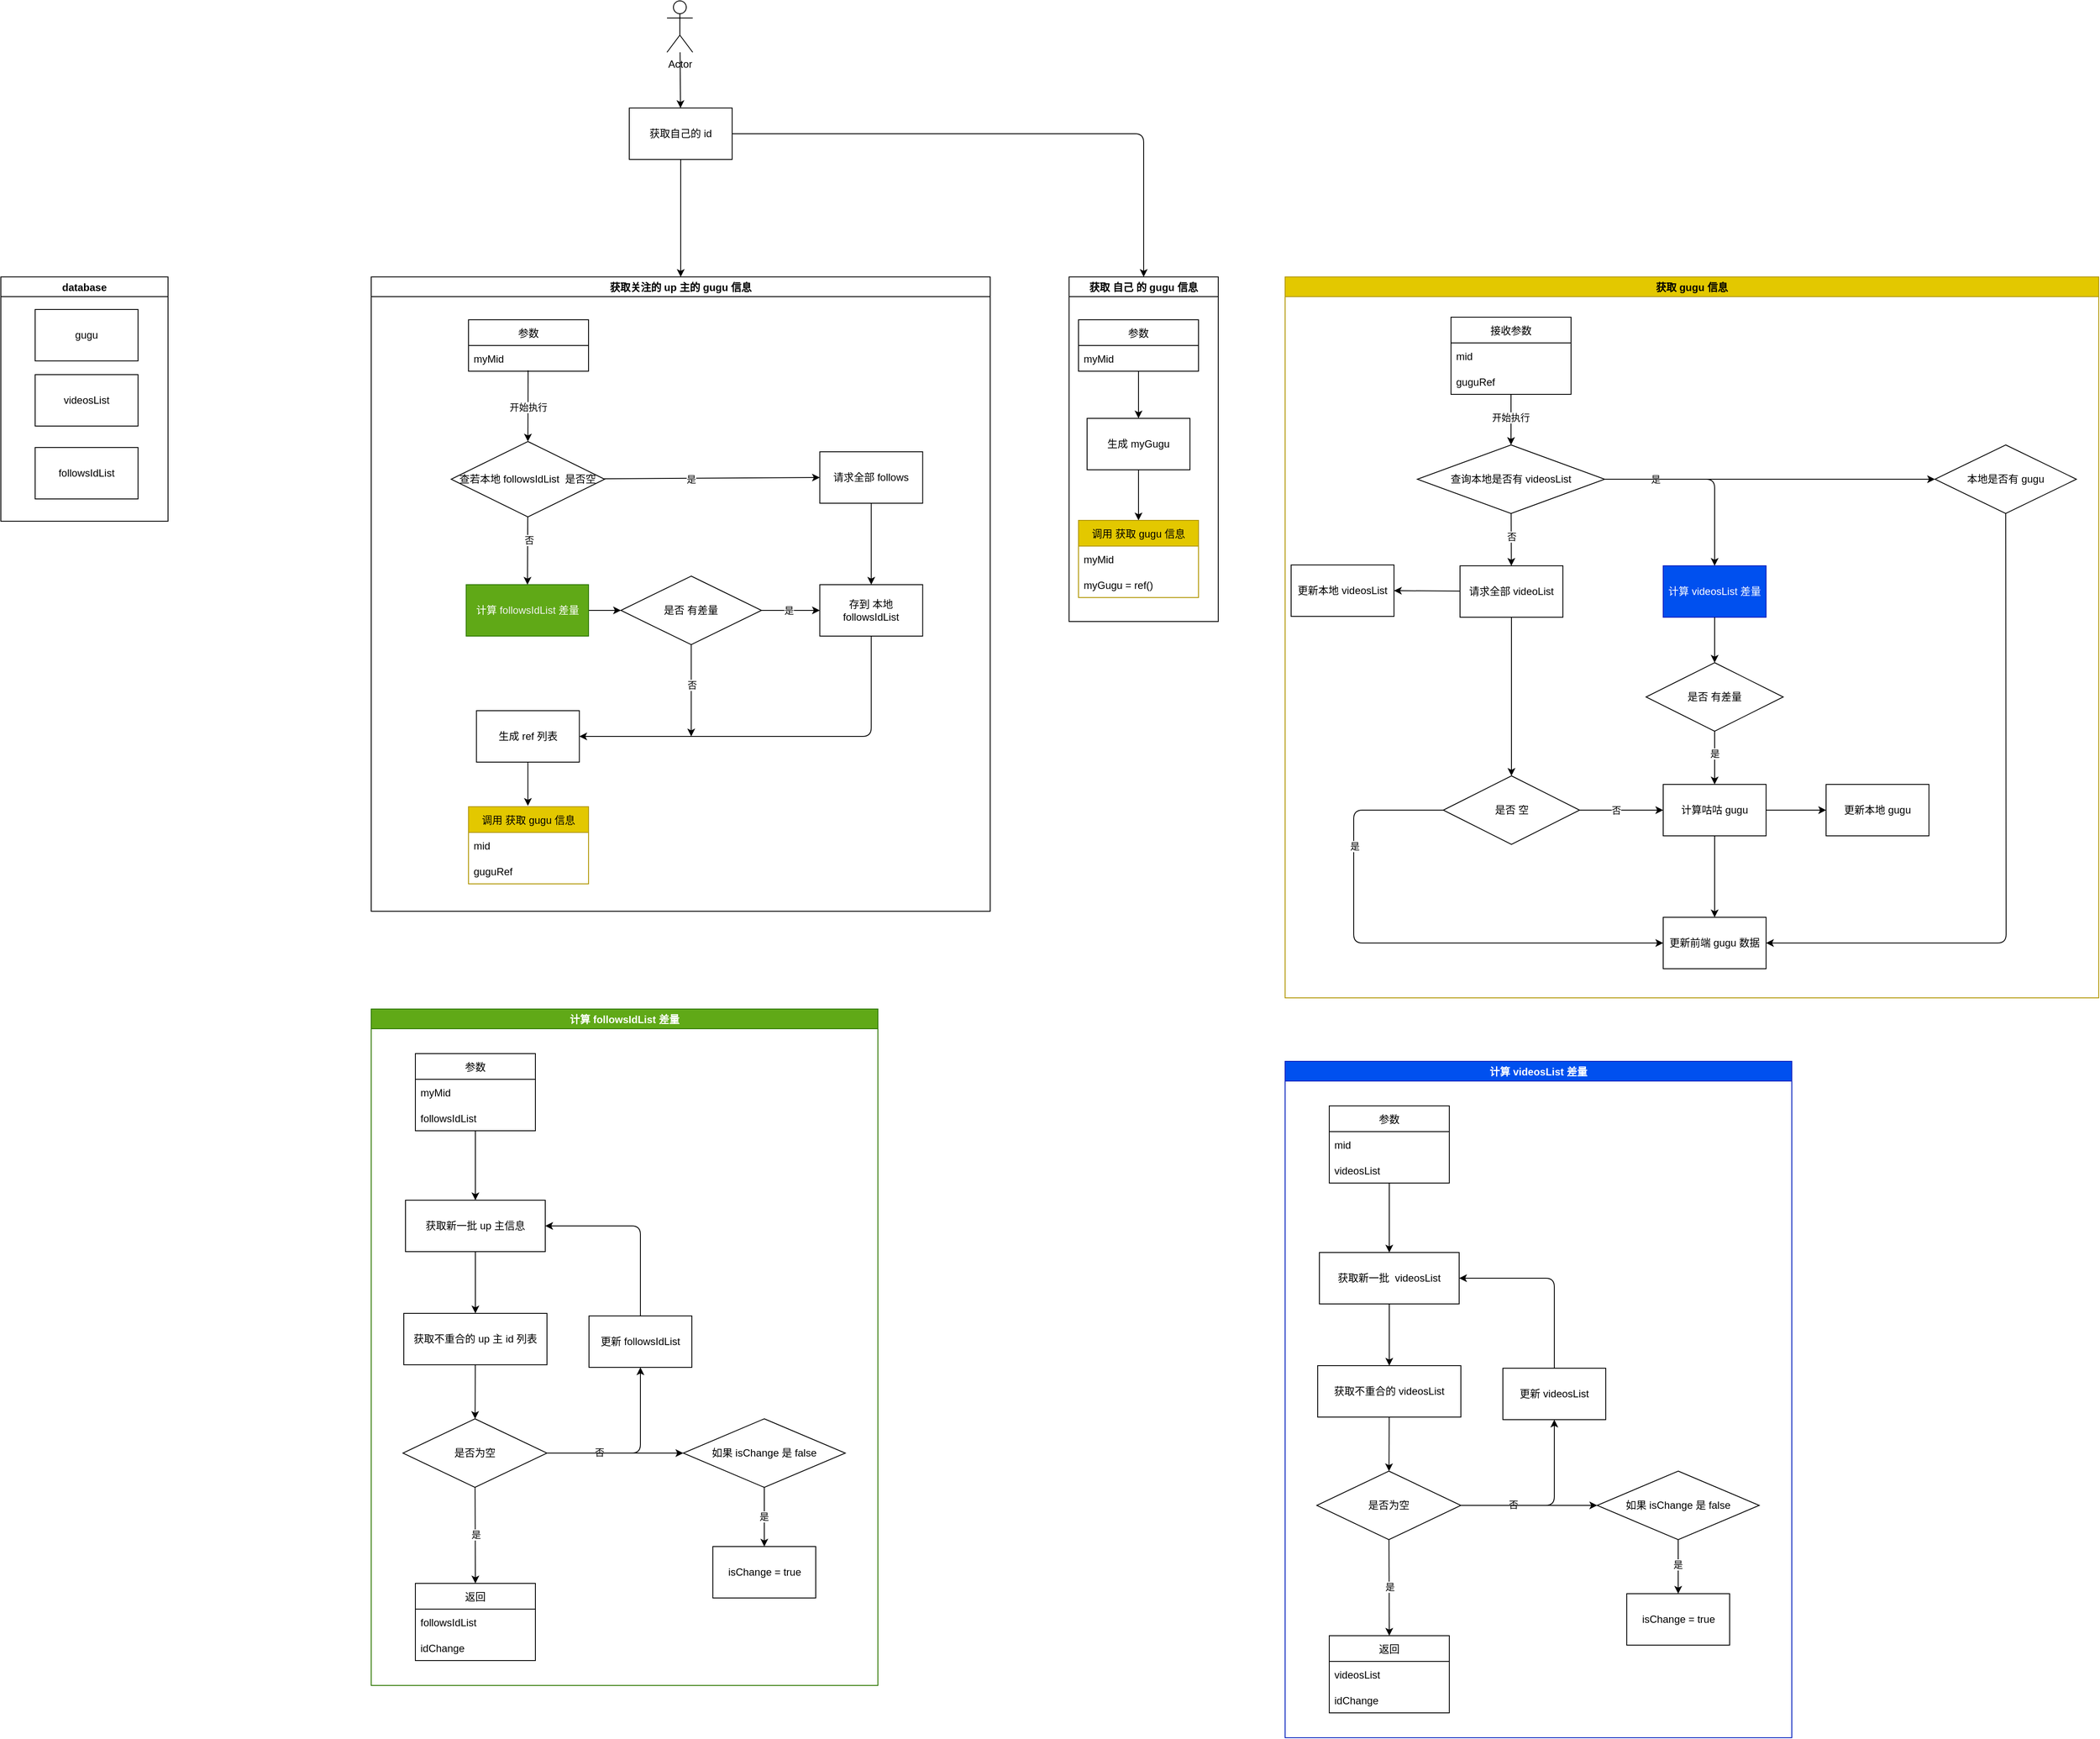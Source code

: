 <mxfile>
    <diagram id="uoOaNix7MGn-KlGbG-9v" name="第 1 页">
        <mxGraphModel dx="2384" dy="1744" grid="0" gridSize="10" guides="1" tooltips="1" connect="1" arrows="1" fold="1" page="0" pageScale="1" pageWidth="827" pageHeight="1169" math="0" shadow="0">
            <root>
                <mxCell id="0"/>
                <mxCell id="1" parent="0"/>
                <mxCell id="77" value="获取关注的 up 主的 gugu 信息" style="swimlane;" parent="1" vertex="1">
                    <mxGeometry x="237" y="-125" width="722" height="740" as="geometry"/>
                </mxCell>
                <mxCell id="117" value="参数" style="swimlane;fontStyle=0;childLayout=stackLayout;horizontal=1;startSize=30;horizontalStack=0;resizeParent=1;resizeParentMax=0;resizeLast=0;collapsible=1;marginBottom=0;" parent="77" vertex="1">
                    <mxGeometry x="113.5" y="50" width="140" height="60" as="geometry"/>
                </mxCell>
                <mxCell id="118" value="myMid" style="text;strokeColor=none;fillColor=none;align=left;verticalAlign=middle;spacingLeft=4;spacingRight=4;overflow=hidden;points=[[0,0.5],[1,0.5]];portConstraint=eastwest;rotatable=0;" parent="117" vertex="1">
                    <mxGeometry y="30" width="140" height="30" as="geometry"/>
                </mxCell>
                <mxCell id="15" value="查若本地 followsIdList&amp;nbsp; 是否空" style="rhombus;whiteSpace=wrap;html=1;" parent="77" vertex="1">
                    <mxGeometry x="93.25" y="192" width="179" height="88" as="geometry"/>
                </mxCell>
                <mxCell id="17" value="请求全部 follows" style="rounded=0;whiteSpace=wrap;html=1;" parent="77" vertex="1">
                    <mxGeometry x="523.25" y="204" width="120" height="60" as="geometry"/>
                </mxCell>
                <mxCell id="18" style="edgeStyle=none;html=1;entryX=0;entryY=0.5;entryDx=0;entryDy=0;" parent="77" source="15" target="17" edge="1">
                    <mxGeometry relative="1" as="geometry"/>
                </mxCell>
                <mxCell id="21" value="是" style="edgeLabel;html=1;align=center;verticalAlign=middle;resizable=0;points=[];" parent="18" vertex="1" connectable="0">
                    <mxGeometry x="-0.469" y="-1" relative="1" as="geometry">
                        <mxPoint x="35" as="offset"/>
                    </mxGeometry>
                </mxCell>
                <mxCell id="19" value="存到 本地 followsIdList" style="whiteSpace=wrap;html=1;" parent="77" vertex="1">
                    <mxGeometry x="523.25" y="359" width="120" height="60" as="geometry"/>
                </mxCell>
                <mxCell id="20" style="edgeStyle=none;html=1;entryX=0.5;entryY=0;entryDx=0;entryDy=0;" parent="77" source="17" target="19" edge="1">
                    <mxGeometry relative="1" as="geometry"/>
                </mxCell>
                <mxCell id="151" value="" style="edgeStyle=none;html=1;" edge="1" parent="77" source="22" target="61">
                    <mxGeometry relative="1" as="geometry"/>
                </mxCell>
                <mxCell id="22" value="计算&amp;nbsp;&lt;span style=&quot;color: rgb(240 , 240 , 240)&quot;&gt;followsIdList&lt;/span&gt;&amp;nbsp;差量" style="whiteSpace=wrap;html=1;fillColor=#60a917;fontColor=#ffffff;strokeColor=#2D7600;" parent="77" vertex="1">
                    <mxGeometry x="110.75" y="359" width="142.75" height="60" as="geometry"/>
                </mxCell>
                <mxCell id="26" value="" style="edgeStyle=none;html=1;" parent="77" source="15" target="22" edge="1">
                    <mxGeometry relative="1" as="geometry"/>
                </mxCell>
                <mxCell id="27" value="否" style="edgeLabel;html=1;align=center;verticalAlign=middle;resizable=0;points=[];" parent="26" vertex="1" connectable="0">
                    <mxGeometry x="-0.326" y="1" relative="1" as="geometry">
                        <mxPoint as="offset"/>
                    </mxGeometry>
                </mxCell>
                <mxCell id="114" style="edgeStyle=none;html=1;entryX=0.5;entryY=0;entryDx=0;entryDy=0;" parent="77" source="28" edge="1">
                    <mxGeometry relative="1" as="geometry">
                        <mxPoint x="182.75" y="617" as="targetPoint"/>
                    </mxGeometry>
                </mxCell>
                <mxCell id="28" value="生成 ref 列表" style="whiteSpace=wrap;html=1;" parent="77" vertex="1">
                    <mxGeometry x="122.75" y="506" width="120" height="60" as="geometry"/>
                </mxCell>
                <mxCell id="30" style="edgeStyle=none;html=1;entryX=1;entryY=0.5;entryDx=0;entryDy=0;" parent="77" source="19" target="28" edge="1">
                    <mxGeometry relative="1" as="geometry">
                        <mxPoint x="182.75" y="460" as="targetPoint"/>
                        <Array as="points">
                            <mxPoint x="583.25" y="536"/>
                        </Array>
                    </mxGeometry>
                </mxCell>
                <mxCell id="65" style="edgeStyle=none;html=1;entryX=0;entryY=0.5;entryDx=0;entryDy=0;" parent="77" source="61" target="19" edge="1">
                    <mxGeometry relative="1" as="geometry"/>
                </mxCell>
                <mxCell id="66" value="是" style="edgeLabel;html=1;align=center;verticalAlign=middle;resizable=0;points=[];" parent="65" vertex="1" connectable="0">
                    <mxGeometry x="0.194" relative="1" as="geometry">
                        <mxPoint x="-9" as="offset"/>
                    </mxGeometry>
                </mxCell>
                <mxCell id="68" style="edgeStyle=none;html=1;" parent="77" source="61" edge="1">
                    <mxGeometry relative="1" as="geometry">
                        <mxPoint x="373.25" y="536" as="targetPoint"/>
                    </mxGeometry>
                </mxCell>
                <mxCell id="69" value="否" style="edgeLabel;html=1;align=center;verticalAlign=middle;resizable=0;points=[];" parent="68" vertex="1" connectable="0">
                    <mxGeometry x="0.128" y="-1" relative="1" as="geometry">
                        <mxPoint x="1" y="-14" as="offset"/>
                    </mxGeometry>
                </mxCell>
                <mxCell id="61" value="是否 有差量" style="rhombus;whiteSpace=wrap;html=1;" parent="77" vertex="1">
                    <mxGeometry x="291.25" y="349" width="164" height="80" as="geometry"/>
                </mxCell>
                <mxCell id="121" value="" style="edgeStyle=none;html=1;entryX=0.5;entryY=0;entryDx=0;entryDy=0;" parent="77" target="15" edge="1">
                    <mxGeometry relative="1" as="geometry">
                        <mxPoint x="183" y="109" as="sourcePoint"/>
                        <mxPoint x="182.569" y="142.137" as="targetPoint"/>
                    </mxGeometry>
                </mxCell>
                <mxCell id="123" value="开始执行" style="edgeLabel;html=1;align=center;verticalAlign=middle;resizable=0;points=[];" parent="121" vertex="1" connectable="0">
                    <mxGeometry x="0.228" relative="1" as="geometry">
                        <mxPoint y="-8" as="offset"/>
                    </mxGeometry>
                </mxCell>
                <mxCell id="124" value="调用 获取 gugu 信息" style="swimlane;fontStyle=0;childLayout=stackLayout;horizontal=1;startSize=30;horizontalStack=0;resizeParent=1;resizeParentMax=0;resizeLast=0;collapsible=1;marginBottom=0;fillColor=#e3c800;fontColor=#000000;strokeColor=#B09500;" parent="77" vertex="1">
                    <mxGeometry x="113.5" y="618" width="140" height="90" as="geometry"/>
                </mxCell>
                <mxCell id="125" value="mid" style="text;strokeColor=none;fillColor=none;align=left;verticalAlign=middle;spacingLeft=4;spacingRight=4;overflow=hidden;points=[[0,0.5],[1,0.5]];portConstraint=eastwest;rotatable=0;" parent="124" vertex="1">
                    <mxGeometry y="30" width="140" height="30" as="geometry"/>
                </mxCell>
                <mxCell id="126" value="guguRef" style="text;strokeColor=none;fillColor=none;align=left;verticalAlign=middle;spacingLeft=4;spacingRight=4;overflow=hidden;points=[[0,0.5],[1,0.5]];portConstraint=eastwest;rotatable=0;" parent="124" vertex="1">
                    <mxGeometry y="60" width="140" height="30" as="geometry"/>
                </mxCell>
                <mxCell id="3" value="database" style="swimlane;" parent="1" vertex="1">
                    <mxGeometry x="-195" y="-125" width="195" height="285" as="geometry"/>
                </mxCell>
                <mxCell id="4" value="gugu" style="whiteSpace=wrap;html=1;" parent="3" vertex="1">
                    <mxGeometry x="40" y="38" width="120" height="60" as="geometry"/>
                </mxCell>
                <mxCell id="5" value="videosList" style="whiteSpace=wrap;html=1;" parent="3" vertex="1">
                    <mxGeometry x="40" y="114" width="120" height="60" as="geometry"/>
                </mxCell>
                <mxCell id="6" value="followsIdList" style="whiteSpace=wrap;html=1;" parent="3" vertex="1">
                    <mxGeometry x="40" y="199" width="120" height="60" as="geometry"/>
                </mxCell>
                <mxCell id="83" value="获取 gugu 信息" style="swimlane;fillColor=#e3c800;fontColor=#000000;strokeColor=#B09500;" parent="1" vertex="1">
                    <mxGeometry x="1303" y="-125" width="949" height="841" as="geometry"/>
                </mxCell>
                <mxCell id="84" value="本地是否有 gugu" style="rhombus;whiteSpace=wrap;html=1;" parent="83" vertex="1">
                    <mxGeometry x="758" y="196" width="165" height="80" as="geometry"/>
                </mxCell>
                <mxCell id="85" value="" style="edgeStyle=none;html=1;entryX=0;entryY=0.5;entryDx=0;entryDy=0;" parent="83" source="89" target="84" edge="1">
                    <mxGeometry relative="1" as="geometry">
                        <mxPoint x="425.5" y="235" as="targetPoint"/>
                    </mxGeometry>
                </mxCell>
                <mxCell id="86" value="是" style="edgeLabel;html=1;align=center;verticalAlign=middle;resizable=0;points=[];" parent="85" vertex="1" connectable="0">
                    <mxGeometry x="-0.189" relative="1" as="geometry">
                        <mxPoint x="-97" as="offset"/>
                    </mxGeometry>
                </mxCell>
                <mxCell id="89" value="查询本地是否有 videosList" style="rhombus;whiteSpace=wrap;html=1;" parent="83" vertex="1">
                    <mxGeometry x="154.25" y="196" width="218.5" height="80" as="geometry"/>
                </mxCell>
                <mxCell id="90" style="edgeStyle=none;html=1;entryX=1;entryY=0.5;entryDx=0;entryDy=0;" parent="83" source="84" target="102" edge="1">
                    <mxGeometry relative="1" as="geometry">
                        <Array as="points">
                            <mxPoint x="841" y="777"/>
                        </Array>
                    </mxGeometry>
                </mxCell>
                <mxCell id="157" value="" style="edgeStyle=none;html=1;" edge="1" parent="83" source="93" target="156">
                    <mxGeometry relative="1" as="geometry"/>
                </mxCell>
                <mxCell id="93" value="请求全部 videoList" style="whiteSpace=wrap;html=1;" parent="83" vertex="1">
                    <mxGeometry x="204" y="337" width="120" height="60" as="geometry"/>
                </mxCell>
                <mxCell id="87" value="" style="edgeStyle=none;html=1;" parent="83" source="89" target="93" edge="1">
                    <mxGeometry relative="1" as="geometry"/>
                </mxCell>
                <mxCell id="199" value="否" style="edgeLabel;html=1;align=center;verticalAlign=middle;resizable=0;points=[];" vertex="1" connectable="0" parent="87">
                    <mxGeometry x="0.32" y="-1" relative="1" as="geometry">
                        <mxPoint x="1" y="-14" as="offset"/>
                    </mxGeometry>
                </mxCell>
                <mxCell id="95" value="计算 videosList 差量" style="whiteSpace=wrap;html=1;fillColor=#0050ef;fontColor=#ffffff;strokeColor=#001DBC;" parent="83" vertex="1">
                    <mxGeometry x="441" y="337" width="120" height="60" as="geometry"/>
                </mxCell>
                <mxCell id="88" style="edgeStyle=none;html=1;entryX=0.5;entryY=0;entryDx=0;entryDy=0;" parent="83" source="89" target="95" edge="1">
                    <mxGeometry relative="1" as="geometry">
                        <Array as="points">
                            <mxPoint x="501" y="236"/>
                        </Array>
                    </mxGeometry>
                </mxCell>
                <mxCell id="98" value="是否 有差量" style="rhombus;whiteSpace=wrap;html=1;" parent="83" vertex="1">
                    <mxGeometry x="421" y="450" width="160" height="80" as="geometry"/>
                </mxCell>
                <mxCell id="94" style="edgeStyle=none;html=1;entryX=0.5;entryY=0;entryDx=0;entryDy=0;" parent="83" source="95" target="98" edge="1">
                    <mxGeometry relative="1" as="geometry"/>
                </mxCell>
                <mxCell id="101" value="计算咕咕 gugu" style="whiteSpace=wrap;html=1;" parent="83" vertex="1">
                    <mxGeometry x="441" y="592" width="120" height="60" as="geometry"/>
                </mxCell>
                <mxCell id="96" style="edgeStyle=none;html=1;entryX=0.5;entryY=0;entryDx=0;entryDy=0;" parent="83" source="98" target="101" edge="1">
                    <mxGeometry relative="1" as="geometry"/>
                </mxCell>
                <mxCell id="97" value="是" style="edgeLabel;html=1;align=center;verticalAlign=middle;resizable=0;points=[];" parent="96" vertex="1" connectable="0">
                    <mxGeometry x="0.401" relative="1" as="geometry">
                        <mxPoint y="-18" as="offset"/>
                    </mxGeometry>
                </mxCell>
                <mxCell id="102" value="更新前端 gugu 数据" style="whiteSpace=wrap;html=1;shadow=0;rounded=0;glass=0;sketch=0;strokeWidth=1;" parent="83" vertex="1">
                    <mxGeometry x="441" y="747" width="120" height="60" as="geometry"/>
                </mxCell>
                <mxCell id="99" style="edgeStyle=none;html=1;entryX=0.5;entryY=0;entryDx=0;entryDy=0;" parent="83" source="101" target="102" edge="1">
                    <mxGeometry relative="1" as="geometry"/>
                </mxCell>
                <mxCell id="103" value="更新本地 videosList" style="whiteSpace=wrap;html=1;" parent="83" vertex="1">
                    <mxGeometry x="7" y="336" width="120" height="60" as="geometry"/>
                </mxCell>
                <mxCell id="92" style="edgeStyle=none;html=1;entryX=1;entryY=0.5;entryDx=0;entryDy=0;" parent="83" source="93" target="103" edge="1">
                    <mxGeometry relative="1" as="geometry"/>
                </mxCell>
                <mxCell id="104" value="更新本地 gugu" style="whiteSpace=wrap;html=1;" parent="83" vertex="1">
                    <mxGeometry x="631" y="592" width="120" height="60" as="geometry"/>
                </mxCell>
                <mxCell id="100" style="edgeStyle=none;html=1;entryX=0;entryY=0.5;entryDx=0;entryDy=0;" parent="83" source="101" target="104" edge="1">
                    <mxGeometry relative="1" as="geometry"/>
                </mxCell>
                <mxCell id="113" style="edgeStyle=none;html=1;entryX=0.5;entryY=0;entryDx=0;entryDy=0;" parent="83" source="108" target="89" edge="1">
                    <mxGeometry relative="1" as="geometry"/>
                </mxCell>
                <mxCell id="128" value="开始执行" style="edgeLabel;html=1;align=center;verticalAlign=middle;resizable=0;points=[];" parent="113" vertex="1" connectable="0">
                    <mxGeometry x="0.155" y="-1" relative="1" as="geometry">
                        <mxPoint y="-7" as="offset"/>
                    </mxGeometry>
                </mxCell>
                <mxCell id="108" value="接收参数" style="swimlane;fontStyle=0;childLayout=stackLayout;horizontal=1;startSize=30;horizontalStack=0;resizeParent=1;resizeParentMax=0;resizeLast=0;collapsible=1;marginBottom=0;" parent="83" vertex="1">
                    <mxGeometry x="193.5" y="47" width="140" height="90" as="geometry"/>
                </mxCell>
                <mxCell id="109" value="mid" style="text;strokeColor=none;fillColor=none;align=left;verticalAlign=middle;spacingLeft=4;spacingRight=4;overflow=hidden;points=[[0,0.5],[1,0.5]];portConstraint=eastwest;rotatable=0;" parent="108" vertex="1">
                    <mxGeometry y="30" width="140" height="30" as="geometry"/>
                </mxCell>
                <mxCell id="110" value="guguRef" style="text;strokeColor=none;fillColor=none;align=left;verticalAlign=middle;spacingLeft=4;spacingRight=4;overflow=hidden;points=[[0,0.5],[1,0.5]];portConstraint=eastwest;rotatable=0;" parent="108" vertex="1">
                    <mxGeometry y="60" width="140" height="30" as="geometry"/>
                </mxCell>
                <mxCell id="161" style="edgeStyle=none;html=1;entryX=0;entryY=0.5;entryDx=0;entryDy=0;exitX=0;exitY=0.5;exitDx=0;exitDy=0;" edge="1" parent="83" source="156" target="102">
                    <mxGeometry relative="1" as="geometry">
                        <Array as="points">
                            <mxPoint x="80" y="622"/>
                            <mxPoint x="80" y="777"/>
                        </Array>
                    </mxGeometry>
                </mxCell>
                <mxCell id="162" value="是" style="edgeLabel;html=1;align=center;verticalAlign=middle;resizable=0;points=[];" vertex="1" connectable="0" parent="161">
                    <mxGeometry x="-0.528" y="1" relative="1" as="geometry">
                        <mxPoint as="offset"/>
                    </mxGeometry>
                </mxCell>
                <mxCell id="197" value="" style="edgeStyle=none;html=1;" edge="1" parent="83" source="156" target="101">
                    <mxGeometry relative="1" as="geometry"/>
                </mxCell>
                <mxCell id="198" value="否" style="edgeLabel;html=1;align=center;verticalAlign=middle;resizable=0;points=[];" vertex="1" connectable="0" parent="197">
                    <mxGeometry x="0.251" y="-1" relative="1" as="geometry">
                        <mxPoint x="-19" y="-1" as="offset"/>
                    </mxGeometry>
                </mxCell>
                <mxCell id="156" value="是否 空" style="rhombus;whiteSpace=wrap;html=1;" vertex="1" parent="83">
                    <mxGeometry x="184.5" y="582" width="159" height="80" as="geometry"/>
                </mxCell>
                <mxCell id="145" style="edgeStyle=none;html=1;entryX=0.5;entryY=0;entryDx=0;entryDy=0;" parent="1" source="116" target="77" edge="1">
                    <mxGeometry relative="1" as="geometry"/>
                </mxCell>
                <mxCell id="146" style="edgeStyle=none;html=1;entryX=0.5;entryY=0;entryDx=0;entryDy=0;" parent="1" source="116" target="129" edge="1">
                    <mxGeometry relative="1" as="geometry">
                        <Array as="points">
                            <mxPoint x="1138" y="-292"/>
                        </Array>
                    </mxGeometry>
                </mxCell>
                <mxCell id="116" value="获取自己的 id" style="rounded=0;whiteSpace=wrap;html=1;" parent="1" vertex="1">
                    <mxGeometry x="538" y="-322" width="120" height="60" as="geometry"/>
                </mxCell>
                <mxCell id="129" value="获取 自己 的 gugu 信息" style="swimlane;" parent="1" vertex="1">
                    <mxGeometry x="1051" y="-125" width="174" height="402" as="geometry"/>
                </mxCell>
                <mxCell id="133" value="" style="edgeStyle=none;html=1;" parent="129" source="130" target="132" edge="1">
                    <mxGeometry relative="1" as="geometry"/>
                </mxCell>
                <mxCell id="130" value="参数" style="swimlane;fontStyle=0;childLayout=stackLayout;horizontal=1;startSize=30;horizontalStack=0;resizeParent=1;resizeParentMax=0;resizeLast=0;collapsible=1;marginBottom=0;" parent="129" vertex="1">
                    <mxGeometry x="11" y="50" width="140" height="60" as="geometry"/>
                </mxCell>
                <mxCell id="131" value="myMid" style="text;strokeColor=none;fillColor=none;align=left;verticalAlign=middle;spacingLeft=4;spacingRight=4;overflow=hidden;points=[[0,0.5],[1,0.5]];portConstraint=eastwest;rotatable=0;" parent="130" vertex="1">
                    <mxGeometry y="30" width="140" height="30" as="geometry"/>
                </mxCell>
                <mxCell id="141" style="edgeStyle=none;html=1;entryX=0.5;entryY=0;entryDx=0;entryDy=0;" parent="129" source="132" target="136" edge="1">
                    <mxGeometry relative="1" as="geometry"/>
                </mxCell>
                <mxCell id="132" value="生成 myGugu" style="whiteSpace=wrap;html=1;fontStyle=0;startSize=30;" parent="129" vertex="1">
                    <mxGeometry x="21" y="165" width="120" height="60" as="geometry"/>
                </mxCell>
                <mxCell id="136" value="调用 获取 gugu 信息" style="swimlane;fontStyle=0;childLayout=stackLayout;horizontal=1;startSize=30;horizontalStack=0;resizeParent=1;resizeParentMax=0;resizeLast=0;collapsible=1;marginBottom=0;fillColor=#e3c800;fontColor=#000000;strokeColor=#B09500;" parent="129" vertex="1">
                    <mxGeometry x="11" y="284" width="140" height="90" as="geometry"/>
                </mxCell>
                <mxCell id="137" value="myMid" style="text;strokeColor=none;fillColor=none;align=left;verticalAlign=middle;spacingLeft=4;spacingRight=4;overflow=hidden;points=[[0,0.5],[1,0.5]];portConstraint=eastwest;rotatable=0;" parent="136" vertex="1">
                    <mxGeometry y="30" width="140" height="30" as="geometry"/>
                </mxCell>
                <mxCell id="138" value="myGugu = ref()" style="text;strokeColor=none;fillColor=none;align=left;verticalAlign=middle;spacingLeft=4;spacingRight=4;overflow=hidden;points=[[0,0.5],[1,0.5]];portConstraint=eastwest;rotatable=0;" parent="136" vertex="1">
                    <mxGeometry y="60" width="140" height="30" as="geometry"/>
                </mxCell>
                <mxCell id="144" value="" style="edgeStyle=none;html=1;" parent="1" source="143" target="116" edge="1">
                    <mxGeometry relative="1" as="geometry"/>
                </mxCell>
                <mxCell id="143" value="Actor" style="shape=umlActor;verticalLabelPosition=bottom;verticalAlign=top;html=1;outlineConnect=0;" parent="1" vertex="1">
                    <mxGeometry x="582" y="-447" width="30" height="60" as="geometry"/>
                </mxCell>
                <mxCell id="193" value="计算 followsIdList 差量" style="swimlane;fillColor=#60a917;fontColor=#ffffff;strokeColor=#2D7600;" vertex="1" parent="1">
                    <mxGeometry x="237" y="729" width="591" height="789" as="geometry"/>
                </mxCell>
                <mxCell id="201" style="edgeStyle=none;html=1;entryX=0.5;entryY=0;entryDx=0;entryDy=0;" edge="1" parent="193" source="147" target="163">
                    <mxGeometry relative="1" as="geometry"/>
                </mxCell>
                <mxCell id="147" value="参数" style="swimlane;fontStyle=0;childLayout=stackLayout;horizontal=1;startSize=30;horizontalStack=0;resizeParent=1;resizeParentMax=0;resizeLast=0;collapsible=1;marginBottom=0;" vertex="1" parent="193">
                    <mxGeometry x="51.5" y="52" width="140" height="90" as="geometry"/>
                </mxCell>
                <mxCell id="148" value="myMid" style="text;strokeColor=none;fillColor=none;align=left;verticalAlign=middle;spacingLeft=4;spacingRight=4;overflow=hidden;points=[[0,0.5],[1,0.5]];portConstraint=eastwest;rotatable=0;" vertex="1" parent="147">
                    <mxGeometry y="30" width="140" height="30" as="geometry"/>
                </mxCell>
                <mxCell id="149" value="followsIdList" style="text;strokeColor=none;fillColor=none;align=left;verticalAlign=middle;spacingLeft=4;spacingRight=4;overflow=hidden;points=[[0,0.5],[1,0.5]];portConstraint=eastwest;rotatable=0;" vertex="1" parent="147">
                    <mxGeometry y="60" width="140" height="30" as="geometry"/>
                </mxCell>
                <mxCell id="163" value="获取新一批 up 主信息" style="rounded=0;whiteSpace=wrap;html=1;" vertex="1" parent="193">
                    <mxGeometry x="40" y="223" width="163" height="60" as="geometry"/>
                </mxCell>
                <mxCell id="169" value="&lt;span&gt;获取不重合的 up 主 id 列表&lt;/span&gt;" style="rounded=0;whiteSpace=wrap;html=1;" vertex="1" parent="193">
                    <mxGeometry x="38" y="355" width="167" height="60" as="geometry"/>
                </mxCell>
                <mxCell id="171" value="" style="edgeStyle=none;html=1;" edge="1" parent="193" source="163" target="169">
                    <mxGeometry relative="1" as="geometry"/>
                </mxCell>
                <mxCell id="205" style="edgeStyle=none;html=1;entryX=0.5;entryY=1;entryDx=0;entryDy=0;" edge="1" parent="193" source="172" target="174">
                    <mxGeometry relative="1" as="geometry">
                        <Array as="points">
                            <mxPoint x="314" y="518"/>
                        </Array>
                    </mxGeometry>
                </mxCell>
                <mxCell id="206" value="否" style="edgeLabel;html=1;align=center;verticalAlign=middle;resizable=0;points=[];" vertex="1" connectable="0" parent="205">
                    <mxGeometry x="-0.302" y="4" relative="1" as="geometry">
                        <mxPoint x="-12" y="3" as="offset"/>
                    </mxGeometry>
                </mxCell>
                <mxCell id="207" style="edgeStyle=none;html=1;entryX=0;entryY=0.5;entryDx=0;entryDy=0;" edge="1" parent="193" source="172" target="202">
                    <mxGeometry relative="1" as="geometry"/>
                </mxCell>
                <mxCell id="172" value="是否为空" style="rhombus;whiteSpace=wrap;html=1;" vertex="1" parent="193">
                    <mxGeometry x="37" y="478" width="168" height="80" as="geometry"/>
                </mxCell>
                <mxCell id="173" value="" style="edgeStyle=none;html=1;" edge="1" parent="193" source="169" target="172">
                    <mxGeometry relative="1" as="geometry"/>
                </mxCell>
                <mxCell id="188" style="edgeStyle=none;html=1;entryX=1;entryY=0.5;entryDx=0;entryDy=0;" edge="1" parent="193" source="174" target="163">
                    <mxGeometry relative="1" as="geometry">
                        <Array as="points">
                            <mxPoint x="314" y="253"/>
                        </Array>
                    </mxGeometry>
                </mxCell>
                <mxCell id="174" value="更新&amp;nbsp;&lt;span style=&quot;text-align: left&quot;&gt;followsIdList&lt;/span&gt;" style="whiteSpace=wrap;html=1;" vertex="1" parent="193">
                    <mxGeometry x="254" y="358" width="120" height="60" as="geometry"/>
                </mxCell>
                <mxCell id="178" value="返回" style="swimlane;fontStyle=0;childLayout=stackLayout;horizontal=1;startSize=30;horizontalStack=0;resizeParent=1;resizeParentMax=0;resizeLast=0;collapsible=1;marginBottom=0;strokeWidth=1;" vertex="1" parent="193">
                    <mxGeometry x="51.5" y="670" width="140" height="90" as="geometry"/>
                </mxCell>
                <mxCell id="179" value="followsIdList" style="text;strokeColor=none;fillColor=none;align=left;verticalAlign=middle;spacingLeft=4;spacingRight=4;overflow=hidden;points=[[0,0.5],[1,0.5]];portConstraint=eastwest;rotatable=0;" vertex="1" parent="178">
                    <mxGeometry y="30" width="140" height="30" as="geometry"/>
                </mxCell>
                <mxCell id="215" value="idChange" style="text;strokeColor=none;fillColor=none;align=left;verticalAlign=middle;spacingLeft=4;spacingRight=4;overflow=hidden;points=[[0,0.5],[1,0.5]];portConstraint=eastwest;rotatable=0;" vertex="1" parent="178">
                    <mxGeometry y="60" width="140" height="30" as="geometry"/>
                </mxCell>
                <mxCell id="190" style="edgeStyle=none;html=1;entryX=0.5;entryY=0;entryDx=0;entryDy=0;" edge="1" parent="193" source="172" target="178">
                    <mxGeometry relative="1" as="geometry"/>
                </mxCell>
                <mxCell id="191" value="是" style="edgeLabel;html=1;align=center;verticalAlign=middle;resizable=0;points=[];" vertex="1" connectable="0" parent="190">
                    <mxGeometry x="0.337" y="1" relative="1" as="geometry">
                        <mxPoint x="-1" y="-20" as="offset"/>
                    </mxGeometry>
                </mxCell>
                <mxCell id="202" value="如果 isChange 是 false" style="rhombus;whiteSpace=wrap;html=1;rounded=0;shadow=0;glass=0;sketch=0;strokeWidth=1;" vertex="1" parent="193">
                    <mxGeometry x="364" y="478" width="189" height="80" as="geometry"/>
                </mxCell>
                <mxCell id="208" value="isChange = true" style="whiteSpace=wrap;html=1;rounded=0;shadow=0;glass=0;sketch=0;strokeWidth=1;" vertex="1" parent="1">
                    <mxGeometry x="635.5" y="1356" width="120" height="60" as="geometry"/>
                </mxCell>
                <mxCell id="209" value="" style="edgeStyle=none;html=1;exitX=0.5;exitY=1;exitDx=0;exitDy=0;entryX=0.5;entryY=0;entryDx=0;entryDy=0;" edge="1" parent="1" source="202" target="208">
                    <mxGeometry relative="1" as="geometry">
                        <mxPoint x="695.5" y="1294" as="sourcePoint"/>
                        <mxPoint x="695.5" y="1334" as="targetPoint"/>
                    </mxGeometry>
                </mxCell>
                <mxCell id="210" value="是" style="edgeLabel;html=1;align=center;verticalAlign=middle;resizable=0;points=[];" vertex="1" connectable="0" parent="209">
                    <mxGeometry x="0.434" y="-1" relative="1" as="geometry">
                        <mxPoint y="-16" as="offset"/>
                    </mxGeometry>
                </mxCell>
                <mxCell id="217" value="计算 videosList 差量" style="swimlane;fillColor=#0050ef;fontColor=#ffffff;strokeColor=#001DBC;" vertex="1" parent="1">
                    <mxGeometry x="1303" y="790" width="591" height="789" as="geometry"/>
                </mxCell>
                <mxCell id="218" style="edgeStyle=none;html=1;entryX=0.5;entryY=0;entryDx=0;entryDy=0;" edge="1" parent="217" source="219" target="222">
                    <mxGeometry relative="1" as="geometry"/>
                </mxCell>
                <mxCell id="219" value="参数" style="swimlane;fontStyle=0;childLayout=stackLayout;horizontal=1;startSize=30;horizontalStack=0;resizeParent=1;resizeParentMax=0;resizeLast=0;collapsible=1;marginBottom=0;" vertex="1" parent="217">
                    <mxGeometry x="51.5" y="52" width="140" height="90" as="geometry"/>
                </mxCell>
                <mxCell id="220" value="mid" style="text;strokeColor=none;fillColor=none;align=left;verticalAlign=middle;spacingLeft=4;spacingRight=4;overflow=hidden;points=[[0,0.5],[1,0.5]];portConstraint=eastwest;rotatable=0;" vertex="1" parent="219">
                    <mxGeometry y="30" width="140" height="30" as="geometry"/>
                </mxCell>
                <mxCell id="221" value="videosList" style="text;strokeColor=none;fillColor=none;align=left;verticalAlign=middle;spacingLeft=4;spacingRight=4;overflow=hidden;points=[[0,0.5],[1,0.5]];portConstraint=eastwest;rotatable=0;" vertex="1" parent="219">
                    <mxGeometry y="60" width="140" height="30" as="geometry"/>
                </mxCell>
                <mxCell id="222" value="获取新一批&amp;nbsp; videosList" style="rounded=0;whiteSpace=wrap;html=1;" vertex="1" parent="217">
                    <mxGeometry x="40" y="223" width="163" height="60" as="geometry"/>
                </mxCell>
                <mxCell id="223" value="&lt;span&gt;获取不重合的 videosList&lt;/span&gt;" style="rounded=0;whiteSpace=wrap;html=1;" vertex="1" parent="217">
                    <mxGeometry x="38" y="355" width="167" height="60" as="geometry"/>
                </mxCell>
                <mxCell id="224" value="" style="edgeStyle=none;html=1;" edge="1" parent="217" source="222" target="223">
                    <mxGeometry relative="1" as="geometry"/>
                </mxCell>
                <mxCell id="225" style="edgeStyle=none;html=1;entryX=0.5;entryY=1;entryDx=0;entryDy=0;" edge="1" parent="217" source="228" target="231">
                    <mxGeometry relative="1" as="geometry">
                        <Array as="points">
                            <mxPoint x="314" y="518"/>
                        </Array>
                    </mxGeometry>
                </mxCell>
                <mxCell id="226" value="否" style="edgeLabel;html=1;align=center;verticalAlign=middle;resizable=0;points=[];" vertex="1" connectable="0" parent="225">
                    <mxGeometry x="-0.302" y="4" relative="1" as="geometry">
                        <mxPoint x="-12" y="3" as="offset"/>
                    </mxGeometry>
                </mxCell>
                <mxCell id="227" style="edgeStyle=none;html=1;entryX=0;entryY=0.5;entryDx=0;entryDy=0;" edge="1" parent="217" source="228" target="237">
                    <mxGeometry relative="1" as="geometry"/>
                </mxCell>
                <mxCell id="228" value="是否为空" style="rhombus;whiteSpace=wrap;html=1;" vertex="1" parent="217">
                    <mxGeometry x="37" y="478" width="168" height="80" as="geometry"/>
                </mxCell>
                <mxCell id="229" value="" style="edgeStyle=none;html=1;" edge="1" parent="217" source="223" target="228">
                    <mxGeometry relative="1" as="geometry"/>
                </mxCell>
                <mxCell id="230" style="edgeStyle=none;html=1;entryX=1;entryY=0.5;entryDx=0;entryDy=0;" edge="1" parent="217" source="231" target="222">
                    <mxGeometry relative="1" as="geometry">
                        <Array as="points">
                            <mxPoint x="314" y="253"/>
                        </Array>
                    </mxGeometry>
                </mxCell>
                <mxCell id="231" value="&lt;div style=&quot;text-align: left&quot;&gt;&lt;span&gt;更新 videosList&lt;/span&gt;&lt;/div&gt;" style="whiteSpace=wrap;html=1;" vertex="1" parent="217">
                    <mxGeometry x="254" y="358" width="120" height="60" as="geometry"/>
                </mxCell>
                <mxCell id="232" value="返回" style="swimlane;fontStyle=0;childLayout=stackLayout;horizontal=1;startSize=30;horizontalStack=0;resizeParent=1;resizeParentMax=0;resizeLast=0;collapsible=1;marginBottom=0;strokeWidth=1;" vertex="1" parent="217">
                    <mxGeometry x="51.5" y="670" width="140" height="90" as="geometry"/>
                </mxCell>
                <mxCell id="233" value="videosList" style="text;strokeColor=none;fillColor=none;align=left;verticalAlign=middle;spacingLeft=4;spacingRight=4;overflow=hidden;points=[[0,0.5],[1,0.5]];portConstraint=eastwest;rotatable=0;" vertex="1" parent="232">
                    <mxGeometry y="30" width="140" height="30" as="geometry"/>
                </mxCell>
                <mxCell id="234" value="idChange" style="text;strokeColor=none;fillColor=none;align=left;verticalAlign=middle;spacingLeft=4;spacingRight=4;overflow=hidden;points=[[0,0.5],[1,0.5]];portConstraint=eastwest;rotatable=0;" vertex="1" parent="232">
                    <mxGeometry y="60" width="140" height="30" as="geometry"/>
                </mxCell>
                <mxCell id="235" style="edgeStyle=none;html=1;entryX=0.5;entryY=0;entryDx=0;entryDy=0;" edge="1" parent="217" source="228" target="232">
                    <mxGeometry relative="1" as="geometry"/>
                </mxCell>
                <mxCell id="236" value="是" style="edgeLabel;html=1;align=center;verticalAlign=middle;resizable=0;points=[];" vertex="1" connectable="0" parent="235">
                    <mxGeometry x="0.337" y="1" relative="1" as="geometry">
                        <mxPoint x="-1" y="-20" as="offset"/>
                    </mxGeometry>
                </mxCell>
                <mxCell id="237" value="如果 isChange 是 false" style="rhombus;whiteSpace=wrap;html=1;rounded=0;shadow=0;glass=0;sketch=0;strokeWidth=1;" vertex="1" parent="217">
                    <mxGeometry x="364" y="478" width="189" height="80" as="geometry"/>
                </mxCell>
                <mxCell id="238" value="isChange = true" style="whiteSpace=wrap;html=1;rounded=0;shadow=0;glass=0;sketch=0;strokeWidth=1;" vertex="1" parent="217">
                    <mxGeometry x="398.5" y="621" width="120" height="60" as="geometry"/>
                </mxCell>
                <mxCell id="239" value="" style="edgeStyle=none;html=1;exitX=0.5;exitY=1;exitDx=0;exitDy=0;entryX=0.5;entryY=0;entryDx=0;entryDy=0;" edge="1" parent="217" source="237" target="238">
                    <mxGeometry relative="1" as="geometry">
                        <mxPoint x="592.5" y="559" as="sourcePoint"/>
                        <mxPoint x="592.5" y="599" as="targetPoint"/>
                    </mxGeometry>
                </mxCell>
                <mxCell id="240" value="是" style="edgeLabel;html=1;align=center;verticalAlign=middle;resizable=0;points=[];" vertex="1" connectable="0" parent="239">
                    <mxGeometry x="0.434" y="-1" relative="1" as="geometry">
                        <mxPoint y="-16" as="offset"/>
                    </mxGeometry>
                </mxCell>
            </root>
        </mxGraphModel>
    </diagram>
</mxfile>